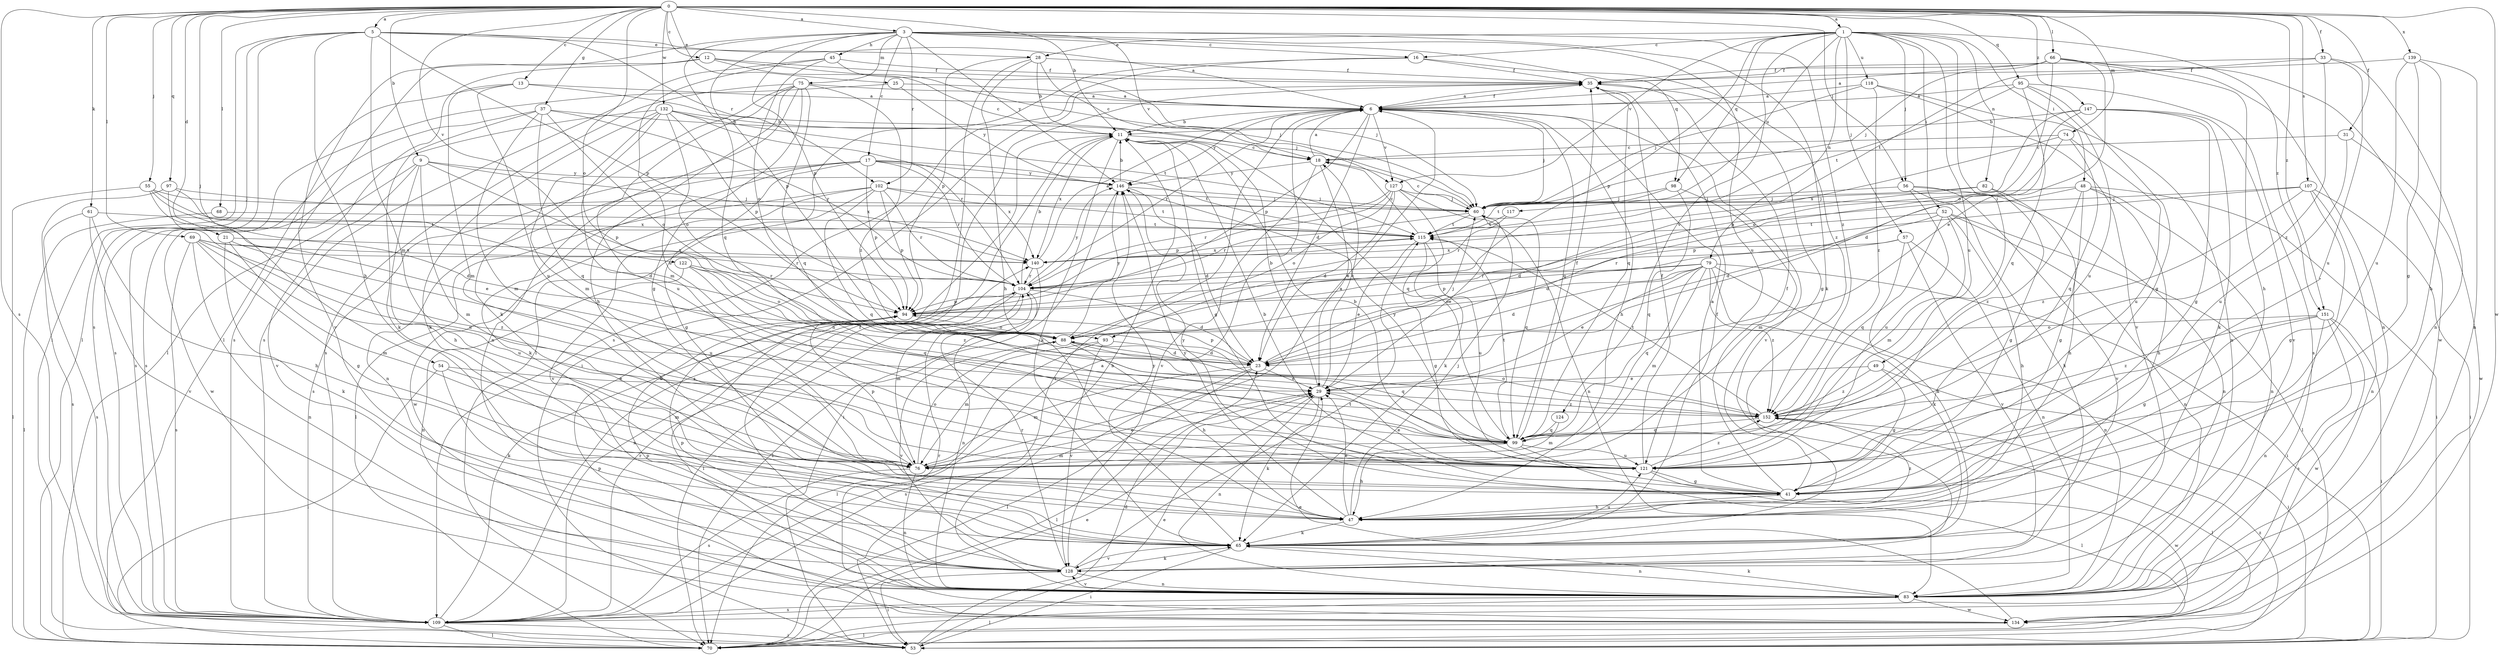 strict digraph  {
0;
1;
3;
5;
6;
9;
11;
12;
13;
16;
17;
18;
21;
23;
25;
28;
29;
31;
33;
35;
37;
41;
45;
47;
48;
49;
52;
53;
54;
55;
56;
57;
60;
61;
65;
66;
68;
69;
70;
74;
75;
76;
79;
82;
83;
88;
93;
94;
95;
97;
98;
99;
102;
104;
107;
109;
115;
117;
118;
121;
122;
124;
127;
128;
132;
134;
139;
140;
146;
147;
151;
152;
0 -> 1  [label=a];
0 -> 3  [label=a];
0 -> 5  [label=a];
0 -> 9  [label=b];
0 -> 11  [label=b];
0 -> 12  [label=c];
0 -> 13  [label=c];
0 -> 21  [label=d];
0 -> 25  [label=e];
0 -> 31  [label=f];
0 -> 33  [label=f];
0 -> 37  [label=g];
0 -> 54  [label=j];
0 -> 55  [label=j];
0 -> 56  [label=j];
0 -> 61  [label=k];
0 -> 66  [label=l];
0 -> 68  [label=l];
0 -> 69  [label=l];
0 -> 74  [label=m];
0 -> 88  [label=o];
0 -> 95  [label=q];
0 -> 97  [label=q];
0 -> 107  [label=s];
0 -> 109  [label=s];
0 -> 122  [label=v];
0 -> 132  [label=w];
0 -> 134  [label=w];
0 -> 139  [label=x];
0 -> 147  [label=z];
0 -> 151  [label=z];
1 -> 16  [label=c];
1 -> 28  [label=e];
1 -> 48  [label=i];
1 -> 49  [label=i];
1 -> 52  [label=i];
1 -> 56  [label=j];
1 -> 57  [label=j];
1 -> 79  [label=n];
1 -> 82  [label=n];
1 -> 93  [label=p];
1 -> 98  [label=q];
1 -> 117  [label=u];
1 -> 118  [label=u];
1 -> 121  [label=u];
1 -> 124  [label=v];
1 -> 127  [label=v];
1 -> 151  [label=z];
3 -> 16  [label=c];
3 -> 17  [label=c];
3 -> 45  [label=h];
3 -> 65  [label=k];
3 -> 70  [label=l];
3 -> 75  [label=m];
3 -> 93  [label=p];
3 -> 94  [label=p];
3 -> 98  [label=q];
3 -> 99  [label=q];
3 -> 102  [label=r];
3 -> 121  [label=u];
3 -> 127  [label=v];
3 -> 146  [label=y];
3 -> 152  [label=z];
5 -> 6  [label=a];
5 -> 28  [label=e];
5 -> 47  [label=h];
5 -> 53  [label=i];
5 -> 70  [label=l];
5 -> 76  [label=m];
5 -> 94  [label=p];
5 -> 102  [label=r];
5 -> 109  [label=s];
6 -> 11  [label=b];
6 -> 23  [label=d];
6 -> 35  [label=f];
6 -> 47  [label=h];
6 -> 53  [label=i];
6 -> 60  [label=j];
6 -> 94  [label=p];
6 -> 99  [label=q];
6 -> 104  [label=r];
6 -> 127  [label=v];
6 -> 128  [label=v];
6 -> 146  [label=y];
9 -> 47  [label=h];
9 -> 76  [label=m];
9 -> 94  [label=p];
9 -> 128  [label=v];
9 -> 134  [label=w];
9 -> 140  [label=x];
9 -> 146  [label=y];
11 -> 18  [label=c];
11 -> 41  [label=g];
11 -> 65  [label=k];
11 -> 99  [label=q];
11 -> 109  [label=s];
11 -> 140  [label=x];
12 -> 18  [label=c];
12 -> 35  [label=f];
12 -> 60  [label=j];
12 -> 70  [label=l];
12 -> 109  [label=s];
13 -> 6  [label=a];
13 -> 60  [label=j];
13 -> 76  [label=m];
13 -> 121  [label=u];
13 -> 128  [label=v];
16 -> 35  [label=f];
16 -> 70  [label=l];
16 -> 109  [label=s];
16 -> 152  [label=z];
17 -> 41  [label=g];
17 -> 65  [label=k];
17 -> 83  [label=n];
17 -> 94  [label=p];
17 -> 104  [label=r];
17 -> 109  [label=s];
17 -> 115  [label=t];
17 -> 140  [label=x];
17 -> 146  [label=y];
18 -> 6  [label=a];
18 -> 29  [label=e];
18 -> 128  [label=v];
18 -> 146  [label=y];
21 -> 65  [label=k];
21 -> 76  [label=m];
21 -> 121  [label=u];
21 -> 140  [label=x];
23 -> 29  [label=e];
23 -> 60  [label=j];
23 -> 70  [label=l];
23 -> 76  [label=m];
23 -> 94  [label=p];
23 -> 109  [label=s];
25 -> 6  [label=a];
25 -> 109  [label=s];
25 -> 146  [label=y];
28 -> 11  [label=b];
28 -> 18  [label=c];
28 -> 35  [label=f];
28 -> 47  [label=h];
28 -> 83  [label=n];
28 -> 94  [label=p];
29 -> 11  [label=b];
29 -> 18  [label=c];
29 -> 65  [label=k];
29 -> 70  [label=l];
29 -> 83  [label=n];
29 -> 152  [label=z];
31 -> 18  [label=c];
31 -> 121  [label=u];
31 -> 134  [label=w];
33 -> 35  [label=f];
33 -> 83  [label=n];
33 -> 115  [label=t];
33 -> 121  [label=u];
33 -> 152  [label=z];
35 -> 6  [label=a];
35 -> 41  [label=g];
35 -> 53  [label=i];
35 -> 99  [label=q];
37 -> 11  [label=b];
37 -> 65  [label=k];
37 -> 76  [label=m];
37 -> 88  [label=o];
37 -> 99  [label=q];
37 -> 104  [label=r];
37 -> 109  [label=s];
41 -> 6  [label=a];
41 -> 11  [label=b];
41 -> 35  [label=f];
41 -> 47  [label=h];
41 -> 146  [label=y];
45 -> 35  [label=f];
45 -> 60  [label=j];
45 -> 88  [label=o];
45 -> 109  [label=s];
45 -> 121  [label=u];
47 -> 29  [label=e];
47 -> 60  [label=j];
47 -> 65  [label=k];
47 -> 146  [label=y];
47 -> 152  [label=z];
48 -> 23  [label=d];
48 -> 41  [label=g];
48 -> 47  [label=h];
48 -> 53  [label=i];
48 -> 60  [label=j];
48 -> 83  [label=n];
48 -> 152  [label=z];
49 -> 29  [label=e];
49 -> 41  [label=g];
49 -> 53  [label=i];
49 -> 152  [label=z];
52 -> 23  [label=d];
52 -> 47  [label=h];
52 -> 70  [label=l];
52 -> 76  [label=m];
52 -> 83  [label=n];
52 -> 99  [label=q];
52 -> 115  [label=t];
53 -> 23  [label=d];
53 -> 29  [label=e];
54 -> 29  [label=e];
54 -> 53  [label=i];
54 -> 65  [label=k];
54 -> 76  [label=m];
55 -> 23  [label=d];
55 -> 29  [label=e];
55 -> 60  [label=j];
55 -> 70  [label=l];
55 -> 140  [label=x];
56 -> 60  [label=j];
56 -> 65  [label=k];
56 -> 83  [label=n];
56 -> 121  [label=u];
56 -> 128  [label=v];
57 -> 65  [label=k];
57 -> 83  [label=n];
57 -> 104  [label=r];
57 -> 128  [label=v];
57 -> 140  [label=x];
60 -> 18  [label=c];
60 -> 29  [label=e];
60 -> 99  [label=q];
60 -> 104  [label=r];
60 -> 115  [label=t];
61 -> 47  [label=h];
61 -> 109  [label=s];
61 -> 115  [label=t];
61 -> 128  [label=v];
65 -> 35  [label=f];
65 -> 53  [label=i];
65 -> 83  [label=n];
65 -> 121  [label=u];
65 -> 128  [label=v];
65 -> 146  [label=y];
66 -> 6  [label=a];
66 -> 29  [label=e];
66 -> 35  [label=f];
66 -> 47  [label=h];
66 -> 60  [label=j];
66 -> 83  [label=n];
66 -> 88  [label=o];
66 -> 134  [label=w];
68 -> 70  [label=l];
68 -> 115  [label=t];
69 -> 41  [label=g];
69 -> 83  [label=n];
69 -> 104  [label=r];
69 -> 109  [label=s];
69 -> 121  [label=u];
69 -> 140  [label=x];
69 -> 152  [label=z];
70 -> 29  [label=e];
70 -> 152  [label=z];
74 -> 18  [label=c];
74 -> 94  [label=p];
74 -> 99  [label=q];
74 -> 121  [label=u];
74 -> 140  [label=x];
75 -> 6  [label=a];
75 -> 41  [label=g];
75 -> 47  [label=h];
75 -> 65  [label=k];
75 -> 76  [label=m];
75 -> 83  [label=n];
75 -> 99  [label=q];
75 -> 109  [label=s];
75 -> 152  [label=z];
76 -> 6  [label=a];
76 -> 29  [label=e];
76 -> 83  [label=n];
76 -> 88  [label=o];
76 -> 94  [label=p];
76 -> 109  [label=s];
79 -> 23  [label=d];
79 -> 29  [label=e];
79 -> 53  [label=i];
79 -> 65  [label=k];
79 -> 76  [label=m];
79 -> 83  [label=n];
79 -> 88  [label=o];
79 -> 94  [label=p];
79 -> 99  [label=q];
79 -> 104  [label=r];
79 -> 152  [label=z];
82 -> 23  [label=d];
82 -> 41  [label=g];
82 -> 47  [label=h];
82 -> 60  [label=j];
83 -> 11  [label=b];
83 -> 65  [label=k];
83 -> 70  [label=l];
83 -> 94  [label=p];
83 -> 109  [label=s];
83 -> 128  [label=v];
83 -> 134  [label=w];
88 -> 23  [label=d];
88 -> 47  [label=h];
88 -> 99  [label=q];
88 -> 128  [label=v];
88 -> 146  [label=y];
93 -> 23  [label=d];
93 -> 70  [label=l];
93 -> 76  [label=m];
93 -> 128  [label=v];
94 -> 88  [label=o];
95 -> 6  [label=a];
95 -> 41  [label=g];
95 -> 99  [label=q];
95 -> 109  [label=s];
95 -> 115  [label=t];
95 -> 121  [label=u];
97 -> 23  [label=d];
97 -> 60  [label=j];
97 -> 109  [label=s];
97 -> 121  [label=u];
98 -> 60  [label=j];
98 -> 76  [label=m];
98 -> 99  [label=q];
98 -> 115  [label=t];
99 -> 35  [label=f];
99 -> 47  [label=h];
99 -> 70  [label=l];
99 -> 76  [label=m];
99 -> 115  [label=t];
99 -> 121  [label=u];
99 -> 146  [label=y];
102 -> 60  [label=j];
102 -> 70  [label=l];
102 -> 94  [label=p];
102 -> 99  [label=q];
102 -> 104  [label=r];
102 -> 115  [label=t];
102 -> 128  [label=v];
102 -> 134  [label=w];
104 -> 11  [label=b];
104 -> 23  [label=d];
104 -> 70  [label=l];
104 -> 76  [label=m];
104 -> 83  [label=n];
104 -> 94  [label=p];
104 -> 146  [label=y];
107 -> 41  [label=g];
107 -> 53  [label=i];
107 -> 60  [label=j];
107 -> 83  [label=n];
107 -> 94  [label=p];
107 -> 152  [label=z];
109 -> 6  [label=a];
109 -> 11  [label=b];
109 -> 53  [label=i];
109 -> 70  [label=l];
109 -> 104  [label=r];
109 -> 140  [label=x];
115 -> 18  [label=c];
115 -> 29  [label=e];
115 -> 41  [label=g];
115 -> 121  [label=u];
115 -> 140  [label=x];
117 -> 104  [label=r];
117 -> 115  [label=t];
118 -> 6  [label=a];
118 -> 60  [label=j];
118 -> 83  [label=n];
118 -> 128  [label=v];
118 -> 152  [label=z];
121 -> 11  [label=b];
121 -> 29  [label=e];
121 -> 35  [label=f];
121 -> 41  [label=g];
121 -> 134  [label=w];
121 -> 152  [label=z];
122 -> 83  [label=n];
122 -> 88  [label=o];
122 -> 99  [label=q];
122 -> 104  [label=r];
122 -> 152  [label=z];
124 -> 76  [label=m];
124 -> 99  [label=q];
127 -> 23  [label=d];
127 -> 60  [label=j];
127 -> 65  [label=k];
127 -> 83  [label=n];
127 -> 88  [label=o];
127 -> 94  [label=p];
127 -> 104  [label=r];
128 -> 35  [label=f];
128 -> 53  [label=i];
128 -> 65  [label=k];
128 -> 83  [label=n];
128 -> 94  [label=p];
128 -> 104  [label=r];
128 -> 115  [label=t];
132 -> 11  [label=b];
132 -> 65  [label=k];
132 -> 76  [label=m];
132 -> 88  [label=o];
132 -> 94  [label=p];
132 -> 104  [label=r];
132 -> 109  [label=s];
132 -> 115  [label=t];
132 -> 121  [label=u];
134 -> 29  [label=e];
134 -> 70  [label=l];
134 -> 94  [label=p];
134 -> 104  [label=r];
139 -> 35  [label=f];
139 -> 41  [label=g];
139 -> 47  [label=h];
139 -> 83  [label=n];
139 -> 121  [label=u];
140 -> 6  [label=a];
140 -> 70  [label=l];
140 -> 104  [label=r];
140 -> 115  [label=t];
146 -> 11  [label=b];
146 -> 23  [label=d];
146 -> 53  [label=i];
146 -> 60  [label=j];
147 -> 11  [label=b];
147 -> 23  [label=d];
147 -> 41  [label=g];
147 -> 65  [label=k];
147 -> 88  [label=o];
147 -> 128  [label=v];
151 -> 41  [label=g];
151 -> 53  [label=i];
151 -> 83  [label=n];
151 -> 88  [label=o];
151 -> 109  [label=s];
151 -> 134  [label=w];
151 -> 152  [label=z];
152 -> 70  [label=l];
152 -> 88  [label=o];
152 -> 99  [label=q];
152 -> 115  [label=t];
}
